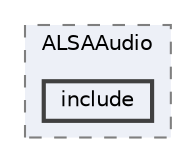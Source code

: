 digraph "src/libs/ALSAAudio/include"
{
 // LATEX_PDF_SIZE
  bgcolor="transparent";
  edge [fontname=Helvetica,fontsize=10,labelfontname=Helvetica,labelfontsize=10];
  node [fontname=Helvetica,fontsize=10,shape=box,height=0.2,width=0.4];
  compound=true
  subgraph clusterdir_67a0ebd299d135d02cee1f8c6ca3f77e {
    graph [ bgcolor="#edf0f7", pencolor="grey50", label="ALSAAudio", fontname=Helvetica,fontsize=10 style="filled,dashed", URL="dir_67a0ebd299d135d02cee1f8c6ca3f77e.html",tooltip=""]
  dir_143cf6198f8fca24b671d5b6ebac509a [label="include", fillcolor="#edf0f7", color="grey25", style="filled,bold", URL="dir_143cf6198f8fca24b671d5b6ebac509a.html",tooltip=""];
  }
}
